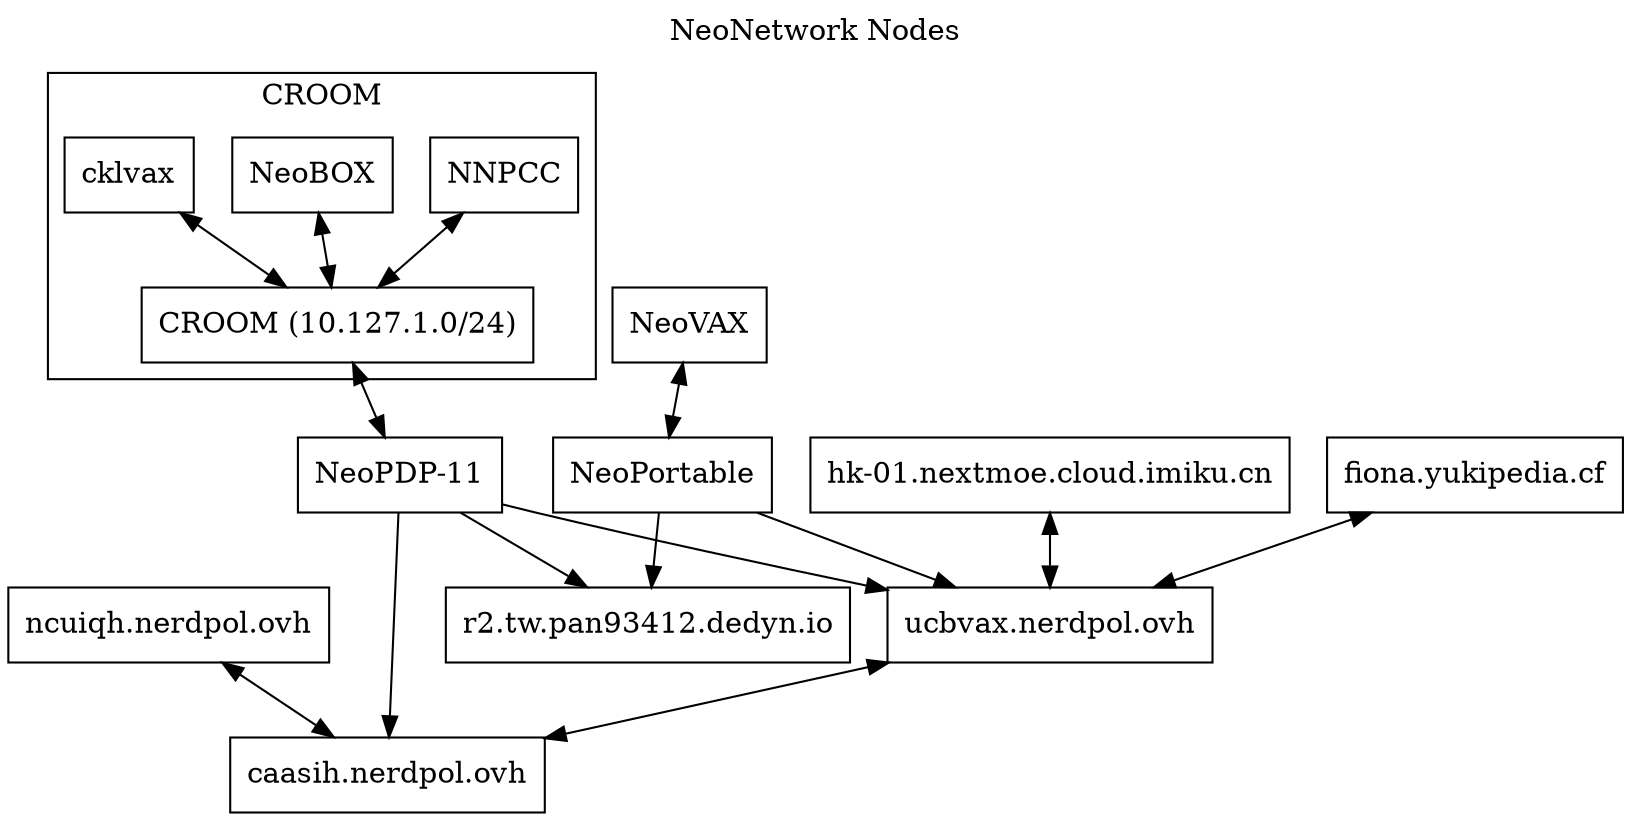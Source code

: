 digraph "NeoNetwork Nodes"
{
	labelloc="t";
	label="NeoNetwork Nodes";
	rankdir=TD
	node [shape=box]
	c [label="caasih.nerdpol.ovh"]
	ucbvax [label="ucbvax.nerdpol.ovh"]
	np11 [label="NeoPDP-11"]
	croom [label="CROOM (10.127.1.0/24)"]
	np [label="NeoPortable"]
	nv [label="NeoVAX"]
	ncuiqh [label="ncuiqh.nerdpol.ovh"]
	fionaLHS [label="fiona.yukipedia.cf"]
	pan [label="r2.tw.pan93412.dedyn.io"]
        icecat_Explosion [label="hk-01.nextmoe.cloud.imiku.cn"]
	subgraph cluster_croom {
		label = "CROOM";

		NNPCC -> croom [dir=both]
		NeoBOX -> croom [dir=both]
		cklvax -> croom [dir=both]
	}

	np11 -> c
	np11 -> ucbvax
	np11 -> pan
	ucbvax -> c [dir=both]
	croom -> np11 [dir=both]
	np -> ucbvax
	nv -> np [dir=both]
	ncuiqh -> c [dir=both]
	fionaLHS -> ucbvax [dir=both]
	np -> pan
	icecat_Explosion -> ucbvax [dir=both]
}
